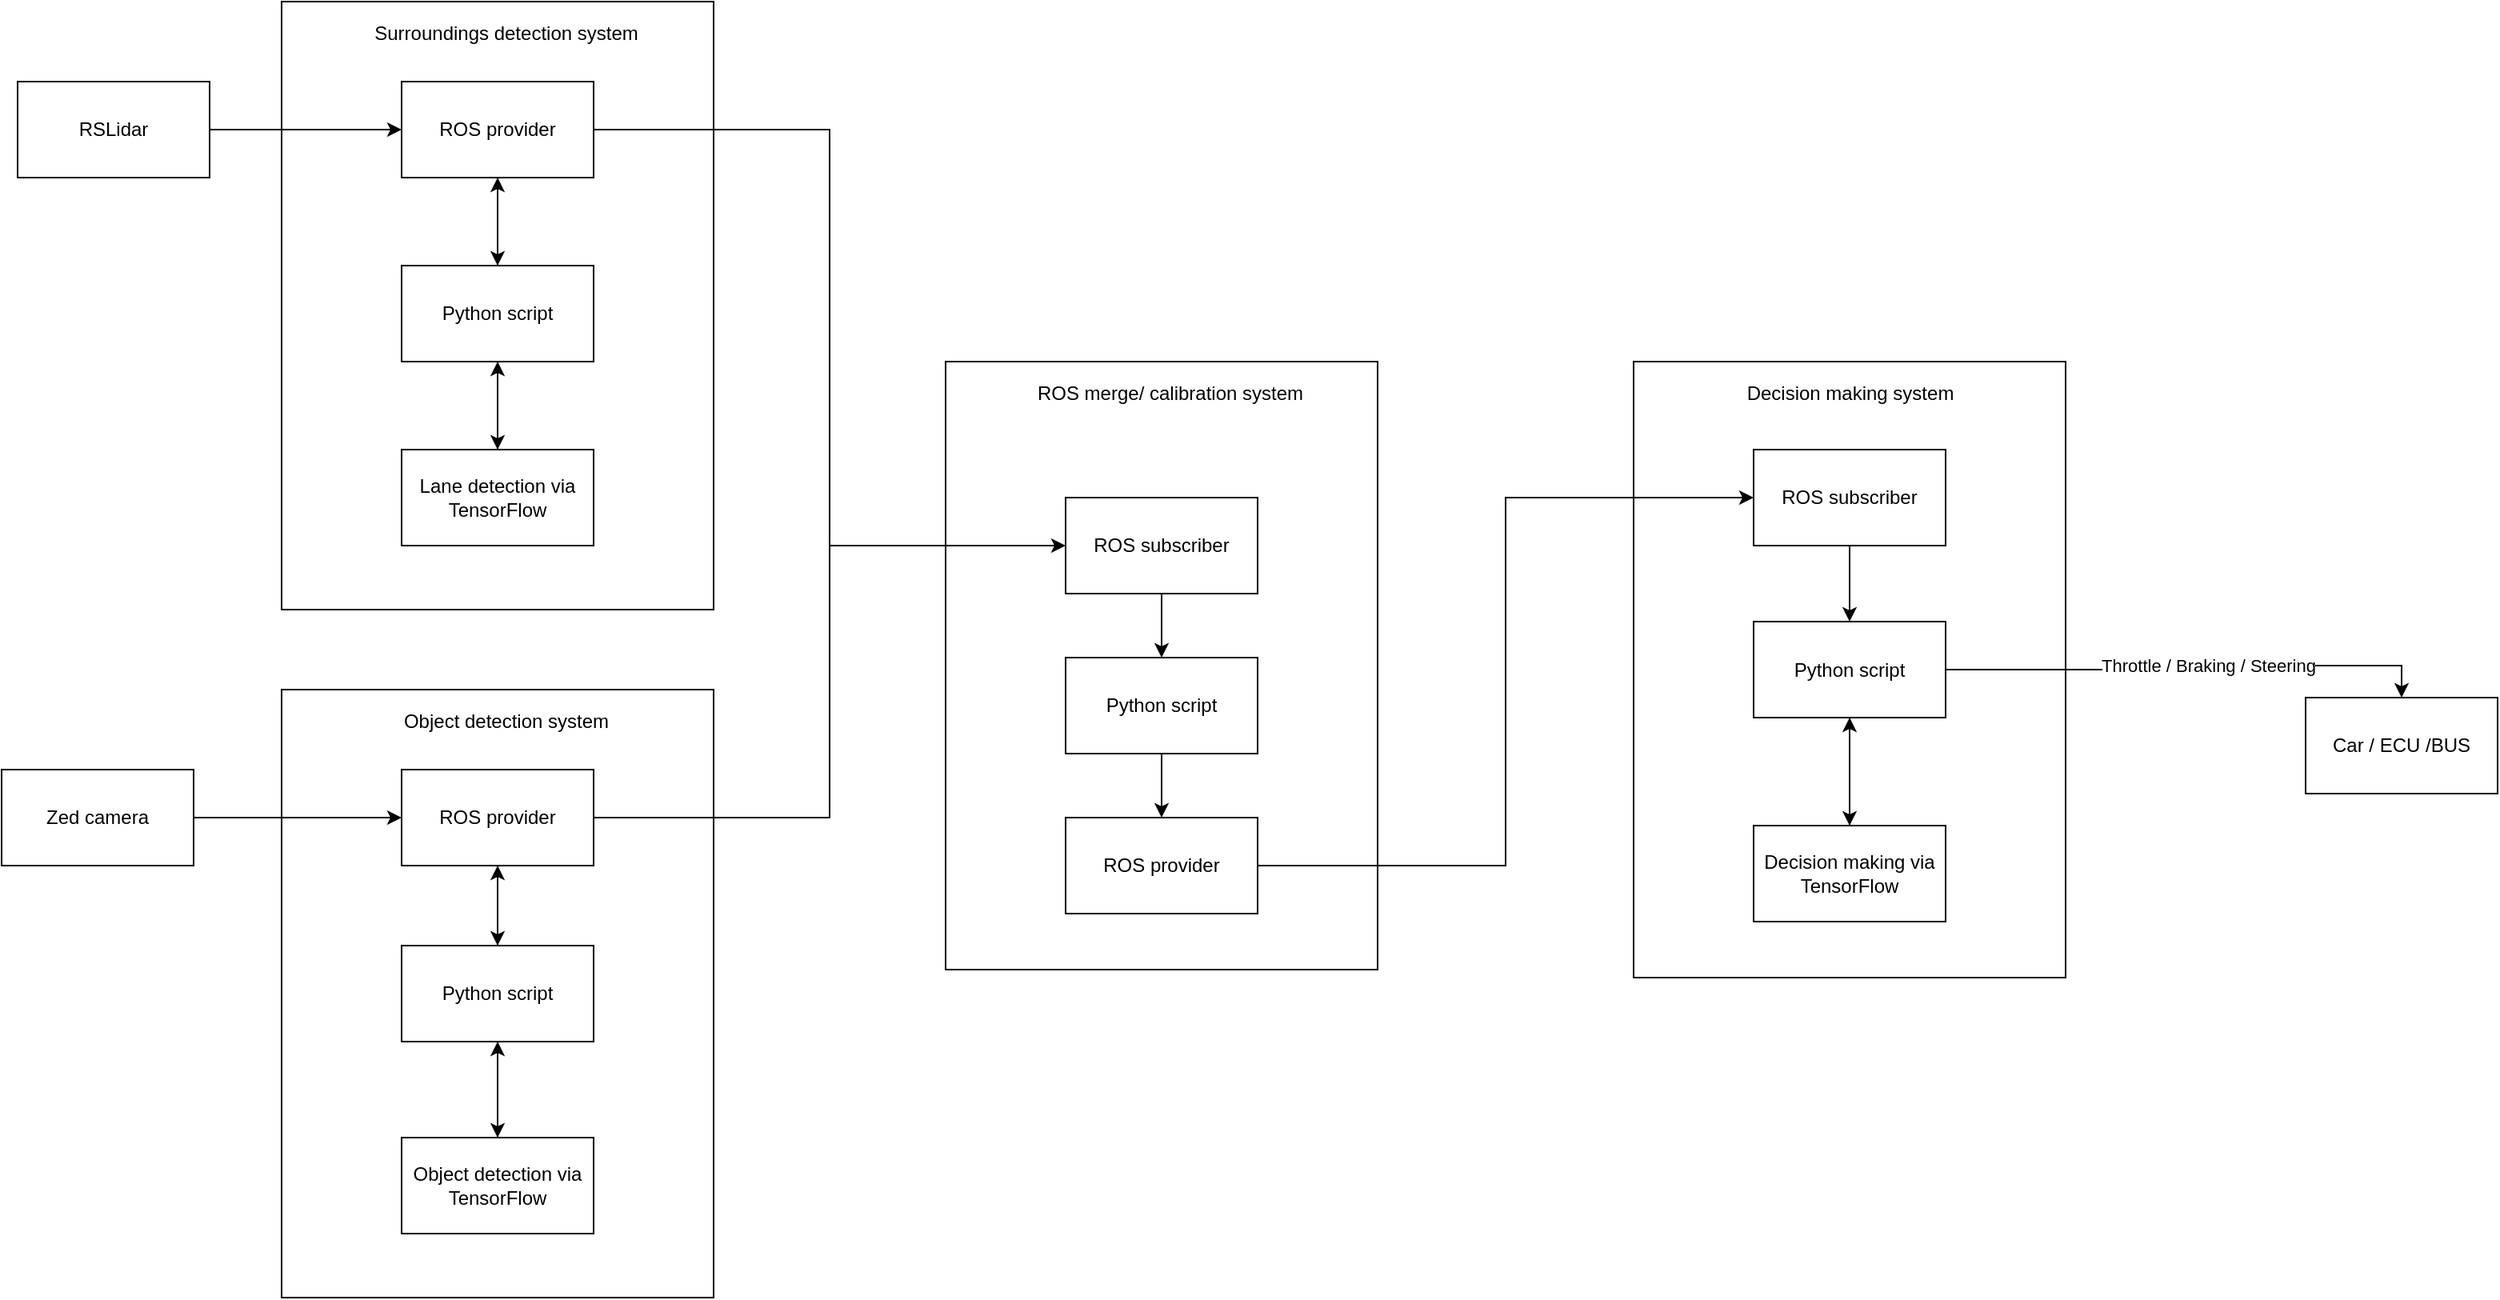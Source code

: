 <mxfile version="13.7.6" type="github"><diagram id="YZQsbsMzeObXjtvzIkaN" name="Page-1"><mxGraphModel dx="1670" dy="1192" grid="1" gridSize="10" guides="1" tooltips="1" connect="1" arrows="1" fold="1" page="1" pageScale="1" pageWidth="827" pageHeight="1169" math="0" shadow="0"><root><mxCell id="0"/><mxCell id="1" parent="0"/><mxCell id="S2HJEbATFm9LrSGv8sVr-17" value="" style="whiteSpace=wrap;html=1;" parent="1" vertex="1"><mxGeometry x="1290" y="595" width="270" height="385" as="geometry"/></mxCell><mxCell id="S2HJEbATFm9LrSGv8sVr-7" value="" style="whiteSpace=wrap;html=1;" parent="1" vertex="1"><mxGeometry x="445" y="370" width="270" height="380" as="geometry"/></mxCell><mxCell id="S2HJEbATFm9LrSGv8sVr-9" style="edgeStyle=orthogonalEdgeStyle;rounded=0;orthogonalLoop=1;jettySize=auto;html=1;" parent="1" source="S2HJEbATFm9LrSGv8sVr-1" target="S2HJEbATFm9LrSGv8sVr-3" edge="1"><mxGeometry relative="1" as="geometry"/></mxCell><mxCell id="S2HJEbATFm9LrSGv8sVr-1" value="RSLidar&lt;br&gt;" style="rounded=0;whiteSpace=wrap;html=1;" parent="1" vertex="1"><mxGeometry x="280" y="420" width="120" height="60" as="geometry"/></mxCell><mxCell id="S2HJEbATFm9LrSGv8sVr-8" style="edgeStyle=orthogonalEdgeStyle;rounded=0;orthogonalLoop=1;jettySize=auto;html=1;entryX=0.5;entryY=0;entryDx=0;entryDy=0;" parent="1" source="S2HJEbATFm9LrSGv8sVr-3" target="S2HJEbATFm9LrSGv8sVr-5" edge="1"><mxGeometry relative="1" as="geometry"/></mxCell><mxCell id="S2HJEbATFm9LrSGv8sVr-3" value="ROS provider" style="whiteSpace=wrap;html=1;" parent="1" vertex="1"><mxGeometry x="520" y="420" width="120" height="60" as="geometry"/></mxCell><mxCell id="S2HJEbATFm9LrSGv8sVr-12" style="edgeStyle=orthogonalEdgeStyle;rounded=0;orthogonalLoop=1;jettySize=auto;html=1;" parent="1" source="S2HJEbATFm9LrSGv8sVr-5" target="S2HJEbATFm9LrSGv8sVr-6" edge="1"><mxGeometry relative="1" as="geometry"/></mxCell><mxCell id="4I7upRymx2547WTxB1TP-23" style="edgeStyle=orthogonalEdgeStyle;rounded=0;orthogonalLoop=1;jettySize=auto;html=1;entryX=0.5;entryY=1;entryDx=0;entryDy=0;" edge="1" parent="1" source="S2HJEbATFm9LrSGv8sVr-5" target="S2HJEbATFm9LrSGv8sVr-3"><mxGeometry relative="1" as="geometry"/></mxCell><mxCell id="S2HJEbATFm9LrSGv8sVr-5" value="Python script" style="whiteSpace=wrap;html=1;" parent="1" vertex="1"><mxGeometry x="520" y="535" width="120" height="60" as="geometry"/></mxCell><mxCell id="S2HJEbATFm9LrSGv8sVr-13" style="edgeStyle=orthogonalEdgeStyle;rounded=0;orthogonalLoop=1;jettySize=auto;html=1;" parent="1" source="S2HJEbATFm9LrSGv8sVr-6" target="S2HJEbATFm9LrSGv8sVr-5" edge="1"><mxGeometry relative="1" as="geometry"/></mxCell><mxCell id="S2HJEbATFm9LrSGv8sVr-6" value="Lane detection via TensorFlow" style="whiteSpace=wrap;html=1;" parent="1" vertex="1"><mxGeometry x="520" y="650" width="120" height="60" as="geometry"/></mxCell><mxCell id="S2HJEbATFm9LrSGv8sVr-14" value="Zed camera" style="whiteSpace=wrap;html=1;" parent="1" vertex="1"><mxGeometry x="270" y="850" width="120" height="60" as="geometry"/></mxCell><mxCell id="S2HJEbATFm9LrSGv8sVr-16" value="Surroundings detection system" style="text;html=1;align=center;verticalAlign=middle;resizable=0;points=[];autosize=1;" parent="1" vertex="1"><mxGeometry x="495" y="380" width="180" height="20" as="geometry"/></mxCell><mxCell id="S2HJEbATFm9LrSGv8sVr-23" style="edgeStyle=orthogonalEdgeStyle;rounded=0;orthogonalLoop=1;jettySize=auto;html=1;entryX=0.5;entryY=0;entryDx=0;entryDy=0;" parent="1" source="S2HJEbATFm9LrSGv8sVr-18" target="S2HJEbATFm9LrSGv8sVr-19" edge="1"><mxGeometry relative="1" as="geometry"/></mxCell><mxCell id="S2HJEbATFm9LrSGv8sVr-27" style="edgeStyle=orthogonalEdgeStyle;rounded=0;orthogonalLoop=1;jettySize=auto;html=1;entryX=0.5;entryY=0;entryDx=0;entryDy=0;" parent="1" source="S2HJEbATFm9LrSGv8sVr-18" target="S2HJEbATFm9LrSGv8sVr-26" edge="1"><mxGeometry relative="1" as="geometry"/></mxCell><mxCell id="S2HJEbATFm9LrSGv8sVr-28" value="Throttle / Braking / Steering" style="edgeLabel;html=1;align=center;verticalAlign=middle;resizable=0;points=[];" parent="S2HJEbATFm9LrSGv8sVr-27" vertex="1" connectable="0"><mxGeometry x="-0.024" y="7" relative="1" as="geometry"><mxPoint x="16.18" y="7" as="offset"/></mxGeometry></mxCell><mxCell id="S2HJEbATFm9LrSGv8sVr-18" value="Python script" style="whiteSpace=wrap;html=1;" parent="1" vertex="1"><mxGeometry x="1365" y="757.5" width="120" height="60" as="geometry"/></mxCell><mxCell id="S2HJEbATFm9LrSGv8sVr-34" style="edgeStyle=orthogonalEdgeStyle;rounded=0;orthogonalLoop=1;jettySize=auto;html=1;entryX=0.5;entryY=1;entryDx=0;entryDy=0;" parent="1" source="S2HJEbATFm9LrSGv8sVr-19" target="S2HJEbATFm9LrSGv8sVr-18" edge="1"><mxGeometry relative="1" as="geometry"/></mxCell><mxCell id="S2HJEbATFm9LrSGv8sVr-19" value="Decision making via TensorFlow" style="whiteSpace=wrap;html=1;" parent="1" vertex="1"><mxGeometry x="1365" y="885" width="120" height="60" as="geometry"/></mxCell><mxCell id="S2HJEbATFm9LrSGv8sVr-26" value="Car / ECU /BUS" style="whiteSpace=wrap;html=1;" parent="1" vertex="1"><mxGeometry x="1710" y="805" width="120" height="60" as="geometry"/></mxCell><mxCell id="S2HJEbATFm9LrSGv8sVr-29" value="Decision making system" style="text;html=1;align=center;verticalAlign=middle;resizable=0;points=[];autosize=1;" parent="1" vertex="1"><mxGeometry x="1350" y="605" width="150" height="20" as="geometry"/></mxCell><mxCell id="4I7upRymx2547WTxB1TP-1" value="" style="whiteSpace=wrap;html=1;" vertex="1" parent="1"><mxGeometry x="445" y="800" width="270" height="380" as="geometry"/></mxCell><mxCell id="4I7upRymx2547WTxB1TP-2" style="edgeStyle=orthogonalEdgeStyle;rounded=0;orthogonalLoop=1;jettySize=auto;html=1;entryX=0.5;entryY=0;entryDx=0;entryDy=0;" edge="1" parent="1" source="4I7upRymx2547WTxB1TP-3" target="4I7upRymx2547WTxB1TP-6"><mxGeometry relative="1" as="geometry"/></mxCell><mxCell id="4I7upRymx2547WTxB1TP-25" style="edgeStyle=orthogonalEdgeStyle;rounded=0;orthogonalLoop=1;jettySize=auto;html=1;entryX=0;entryY=0.5;entryDx=0;entryDy=0;" edge="1" parent="1" source="4I7upRymx2547WTxB1TP-3" target="4I7upRymx2547WTxB1TP-15"><mxGeometry relative="1" as="geometry"/></mxCell><mxCell id="4I7upRymx2547WTxB1TP-3" value="ROS provider" style="whiteSpace=wrap;html=1;" vertex="1" parent="1"><mxGeometry x="520" y="850" width="120" height="60" as="geometry"/></mxCell><mxCell id="4I7upRymx2547WTxB1TP-5" style="edgeStyle=orthogonalEdgeStyle;rounded=0;orthogonalLoop=1;jettySize=auto;html=1;entryX=0.5;entryY=0;entryDx=0;entryDy=0;" edge="1" parent="1" source="4I7upRymx2547WTxB1TP-6" target="4I7upRymx2547WTxB1TP-11"><mxGeometry relative="1" as="geometry"/></mxCell><mxCell id="4I7upRymx2547WTxB1TP-22" style="edgeStyle=orthogonalEdgeStyle;rounded=0;orthogonalLoop=1;jettySize=auto;html=1;" edge="1" parent="1" source="4I7upRymx2547WTxB1TP-6" target="4I7upRymx2547WTxB1TP-3"><mxGeometry relative="1" as="geometry"/></mxCell><mxCell id="4I7upRymx2547WTxB1TP-6" value="Python script" style="whiteSpace=wrap;html=1;" vertex="1" parent="1"><mxGeometry x="520" y="960" width="120" height="60" as="geometry"/></mxCell><mxCell id="4I7upRymx2547WTxB1TP-9" value="Object detection system" style="text;html=1;align=center;verticalAlign=middle;resizable=0;points=[];autosize=1;" vertex="1" parent="1"><mxGeometry x="515" y="810" width="140" height="20" as="geometry"/></mxCell><mxCell id="4I7upRymx2547WTxB1TP-10" style="edgeStyle=orthogonalEdgeStyle;rounded=0;orthogonalLoop=1;jettySize=auto;html=1;entryX=0.5;entryY=1;entryDx=0;entryDy=0;" edge="1" parent="1" source="4I7upRymx2547WTxB1TP-11" target="4I7upRymx2547WTxB1TP-6"><mxGeometry relative="1" as="geometry"/></mxCell><mxCell id="4I7upRymx2547WTxB1TP-11" value="Object detection via TensorFlow" style="whiteSpace=wrap;html=1;" vertex="1" parent="1"><mxGeometry x="520" y="1080" width="120" height="60" as="geometry"/></mxCell><mxCell id="4I7upRymx2547WTxB1TP-13" value="" style="whiteSpace=wrap;html=1;" vertex="1" parent="1"><mxGeometry x="860" y="595" width="270" height="380" as="geometry"/></mxCell><mxCell id="4I7upRymx2547WTxB1TP-29" style="edgeStyle=orthogonalEdgeStyle;rounded=0;orthogonalLoop=1;jettySize=auto;html=1;entryX=0.5;entryY=0;entryDx=0;entryDy=0;" edge="1" parent="1" source="4I7upRymx2547WTxB1TP-15" target="4I7upRymx2547WTxB1TP-27"><mxGeometry relative="1" as="geometry"/></mxCell><mxCell id="4I7upRymx2547WTxB1TP-15" value="ROS subscriber" style="whiteSpace=wrap;html=1;" vertex="1" parent="1"><mxGeometry x="935" y="680" width="120" height="60" as="geometry"/></mxCell><mxCell id="4I7upRymx2547WTxB1TP-18" value="ROS merge/ calibration system" style="text;html=1;align=center;verticalAlign=middle;resizable=0;points=[];autosize=1;" vertex="1" parent="1"><mxGeometry x="910" y="605" width="180" height="20" as="geometry"/></mxCell><mxCell id="4I7upRymx2547WTxB1TP-21" style="edgeStyle=orthogonalEdgeStyle;rounded=0;orthogonalLoop=1;jettySize=auto;html=1;entryX=0;entryY=0.5;entryDx=0;entryDy=0;" edge="1" parent="1" source="S2HJEbATFm9LrSGv8sVr-14" target="4I7upRymx2547WTxB1TP-3"><mxGeometry relative="1" as="geometry"/></mxCell><mxCell id="4I7upRymx2547WTxB1TP-26" style="edgeStyle=orthogonalEdgeStyle;rounded=0;orthogonalLoop=1;jettySize=auto;html=1;entryX=0;entryY=0.5;entryDx=0;entryDy=0;" edge="1" parent="1" source="S2HJEbATFm9LrSGv8sVr-3" target="4I7upRymx2547WTxB1TP-15"><mxGeometry relative="1" as="geometry"/></mxCell><mxCell id="4I7upRymx2547WTxB1TP-31" style="edgeStyle=orthogonalEdgeStyle;rounded=0;orthogonalLoop=1;jettySize=auto;html=1;" edge="1" parent="1" source="4I7upRymx2547WTxB1TP-27" target="4I7upRymx2547WTxB1TP-30"><mxGeometry relative="1" as="geometry"/></mxCell><mxCell id="4I7upRymx2547WTxB1TP-27" value="Python script" style="whiteSpace=wrap;html=1;" vertex="1" parent="1"><mxGeometry x="935" y="780" width="120" height="60" as="geometry"/></mxCell><mxCell id="4I7upRymx2547WTxB1TP-34" style="edgeStyle=orthogonalEdgeStyle;rounded=0;orthogonalLoop=1;jettySize=auto;html=1;entryX=0;entryY=0.5;entryDx=0;entryDy=0;" edge="1" parent="1" source="4I7upRymx2547WTxB1TP-30" target="4I7upRymx2547WTxB1TP-33"><mxGeometry relative="1" as="geometry"/></mxCell><mxCell id="4I7upRymx2547WTxB1TP-30" value="ROS provider" style="whiteSpace=wrap;html=1;" vertex="1" parent="1"><mxGeometry x="935" y="880" width="120" height="60" as="geometry"/></mxCell><mxCell id="4I7upRymx2547WTxB1TP-36" style="edgeStyle=orthogonalEdgeStyle;rounded=0;orthogonalLoop=1;jettySize=auto;html=1;" edge="1" parent="1" source="4I7upRymx2547WTxB1TP-33" target="S2HJEbATFm9LrSGv8sVr-18"><mxGeometry relative="1" as="geometry"/></mxCell><mxCell id="4I7upRymx2547WTxB1TP-33" value="ROS subscriber" style="whiteSpace=wrap;html=1;" vertex="1" parent="1"><mxGeometry x="1365" y="650" width="120" height="60" as="geometry"/></mxCell></root></mxGraphModel></diagram></mxfile>